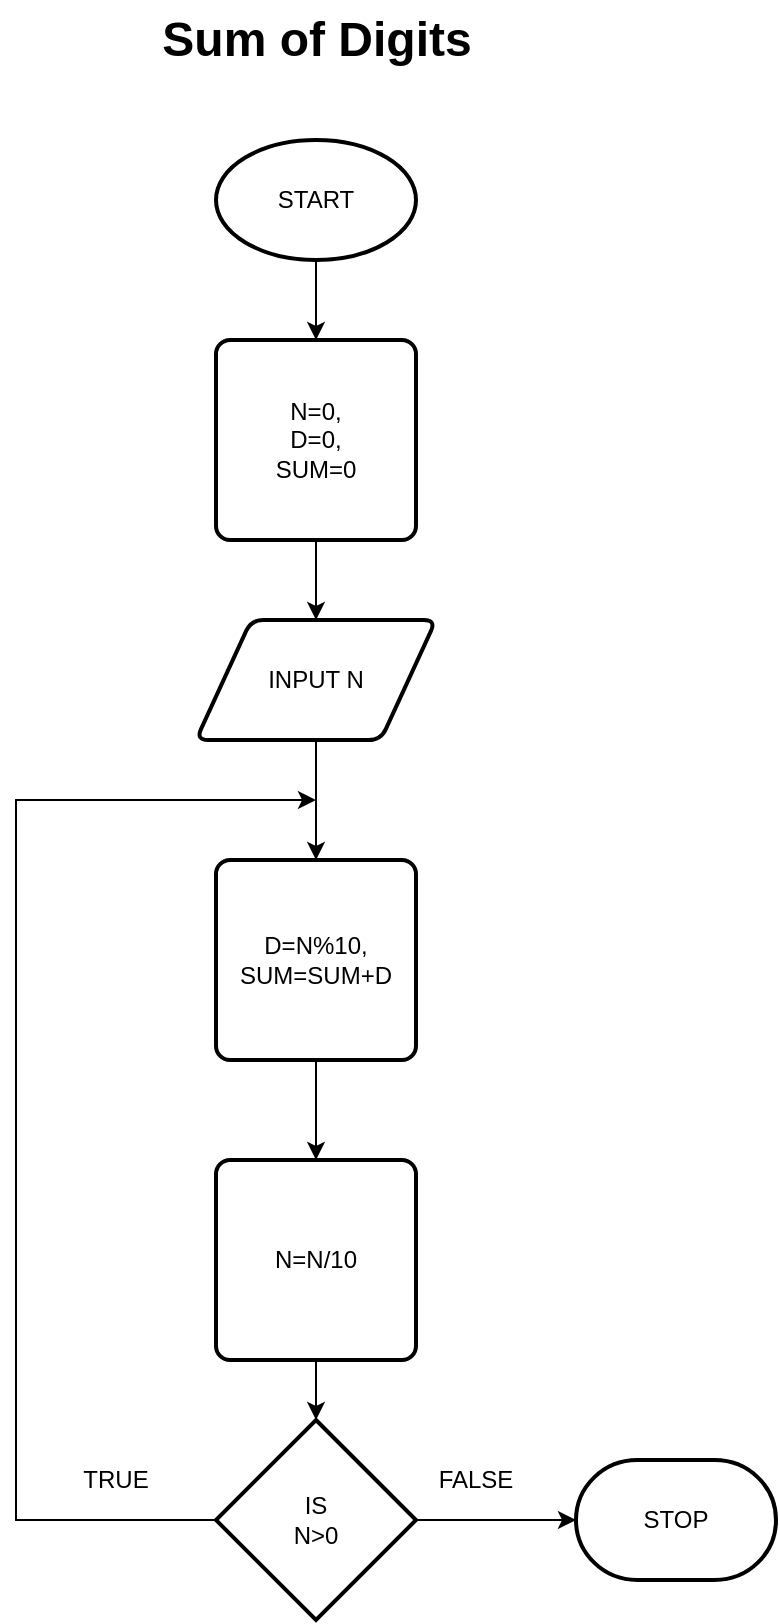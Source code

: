 <mxfile version="10.7.7" type="github"><diagram name="Page-1" id="74e2e168-ea6b-b213-b513-2b3c1d86103e"><mxGraphModel dx="1394" dy="757" grid="1" gridSize="10" guides="1" tooltips="1" connect="1" arrows="1" fold="1" page="1" pageScale="1" pageWidth="1100" pageHeight="850" background="#ffffff" math="0" shadow="0"><root><mxCell id="0"/><mxCell id="1" parent="0"/><mxCell id="g4zi2zKNV4ssIrIWmZro-18" style="edgeStyle=orthogonalEdgeStyle;rounded=0;orthogonalLoop=1;jettySize=auto;html=1;entryX=0.5;entryY=0;entryDx=0;entryDy=0;" edge="1" parent="1" source="g4zi2zKNV4ssIrIWmZro-12" target="g4zi2zKNV4ssIrIWmZro-17"><mxGeometry relative="1" as="geometry"/></mxCell><mxCell id="g4zi2zKNV4ssIrIWmZro-12" value="INPUT N" style="verticalLabelPosition=middle;verticalAlign=middle;html=1;strokeWidth=2;shape=parallelogram;perimeter=parallelogramPerimeter;whiteSpace=wrap;rounded=1;arcSize=12;size=0.23;shadow=0;fillColor=#FFFFFF;labelPosition=center;align=center;" vertex="1" parent="1"><mxGeometry x="490" y="310" width="120" height="60" as="geometry"/></mxCell><mxCell id="g4zi2zKNV4ssIrIWmZro-2" value="Sum of Digits" style="text;strokeColor=none;fillColor=none;html=1;fontSize=24;fontStyle=1;verticalAlign=middle;align=center;" vertex="1" parent="1"><mxGeometry x="500" width="100" height="40" as="geometry"/></mxCell><mxCell id="g4zi2zKNV4ssIrIWmZro-5" style="edgeStyle=orthogonalEdgeStyle;rounded=0;orthogonalLoop=1;jettySize=auto;html=1;entryX=0.5;entryY=0;entryDx=0;entryDy=0;" edge="1" parent="1" source="g4zi2zKNV4ssIrIWmZro-3" target="g4zi2zKNV4ssIrIWmZro-4"><mxGeometry relative="1" as="geometry"/></mxCell><mxCell id="g4zi2zKNV4ssIrIWmZro-3" value="START" style="strokeWidth=2;html=1;shape=mxgraph.flowchart.start_1;whiteSpace=wrap;" vertex="1" parent="1"><mxGeometry x="500" y="70" width="100" height="60" as="geometry"/></mxCell><mxCell id="g4zi2zKNV4ssIrIWmZro-16" style="edgeStyle=orthogonalEdgeStyle;rounded=0;orthogonalLoop=1;jettySize=auto;html=1;entryX=0.5;entryY=0;entryDx=0;entryDy=0;" edge="1" parent="1" source="g4zi2zKNV4ssIrIWmZro-4" target="g4zi2zKNV4ssIrIWmZro-12"><mxGeometry relative="1" as="geometry"/></mxCell><mxCell id="g4zi2zKNV4ssIrIWmZro-4" value="N=0,&lt;br&gt;D=0,&lt;br&gt;SUM=0&lt;br&gt;" style="rounded=1;whiteSpace=wrap;html=1;absoluteArcSize=1;arcSize=14;strokeWidth=2;" vertex="1" parent="1"><mxGeometry x="500" y="170" width="100" height="100" as="geometry"/></mxCell><mxCell id="g4zi2zKNV4ssIrIWmZro-22" style="edgeStyle=orthogonalEdgeStyle;rounded=0;orthogonalLoop=1;jettySize=auto;html=1;entryX=0.5;entryY=0;entryDx=0;entryDy=0;" edge="1" parent="1" source="g4zi2zKNV4ssIrIWmZro-17" target="g4zi2zKNV4ssIrIWmZro-19"><mxGeometry relative="1" as="geometry"/></mxCell><mxCell id="g4zi2zKNV4ssIrIWmZro-17" value="D=N%10,&lt;br&gt;SUM=SUM+D&lt;br&gt;" style="rounded=1;whiteSpace=wrap;html=1;absoluteArcSize=1;arcSize=14;strokeWidth=2;shadow=0;fillColor=#FFFFFF;" vertex="1" parent="1"><mxGeometry x="500" y="430" width="100" height="100" as="geometry"/></mxCell><mxCell id="g4zi2zKNV4ssIrIWmZro-27" style="edgeStyle=orthogonalEdgeStyle;rounded=0;orthogonalLoop=1;jettySize=auto;html=1;entryX=0.5;entryY=0;entryDx=0;entryDy=0;entryPerimeter=0;" edge="1" parent="1" source="g4zi2zKNV4ssIrIWmZro-19" target="g4zi2zKNV4ssIrIWmZro-23"><mxGeometry relative="1" as="geometry"/></mxCell><mxCell id="g4zi2zKNV4ssIrIWmZro-19" value="N=N/10" style="rounded=1;whiteSpace=wrap;html=1;absoluteArcSize=1;arcSize=14;strokeWidth=2;shadow=0;fillColor=#FFFFFF;" vertex="1" parent="1"><mxGeometry x="500" y="580" width="100" height="100" as="geometry"/></mxCell><mxCell id="g4zi2zKNV4ssIrIWmZro-25" style="edgeStyle=orthogonalEdgeStyle;rounded=0;orthogonalLoop=1;jettySize=auto;html=1;" edge="1" parent="1" source="g4zi2zKNV4ssIrIWmZro-23" target="g4zi2zKNV4ssIrIWmZro-24"><mxGeometry relative="1" as="geometry"/></mxCell><mxCell id="g4zi2zKNV4ssIrIWmZro-28" style="edgeStyle=elbowEdgeStyle;rounded=0;orthogonalLoop=1;jettySize=auto;html=1;" edge="1" parent="1" source="g4zi2zKNV4ssIrIWmZro-23"><mxGeometry relative="1" as="geometry"><mxPoint x="550" y="400" as="targetPoint"/><Array as="points"><mxPoint x="400" y="530"/></Array></mxGeometry></mxCell><mxCell id="g4zi2zKNV4ssIrIWmZro-23" value="IS&lt;br&gt;N&amp;gt;0&lt;br&gt;" style="strokeWidth=2;html=1;shape=mxgraph.flowchart.decision;whiteSpace=wrap;shadow=0;fillColor=#FFFFFF;" vertex="1" parent="1"><mxGeometry x="500" y="710" width="100" height="100" as="geometry"/></mxCell><mxCell id="g4zi2zKNV4ssIrIWmZro-24" value="STOP" style="strokeWidth=2;html=1;shape=mxgraph.flowchart.terminator;whiteSpace=wrap;shadow=0;fillColor=#FFFFFF;" vertex="1" parent="1"><mxGeometry x="680" y="730" width="100" height="60" as="geometry"/></mxCell><mxCell id="g4zi2zKNV4ssIrIWmZro-26" value="FALSE" style="text;html=1;strokeColor=none;fillColor=none;align=center;verticalAlign=middle;whiteSpace=wrap;rounded=0;shadow=0;" vertex="1" parent="1"><mxGeometry x="610" y="730" width="40" height="20" as="geometry"/></mxCell><mxCell id="g4zi2zKNV4ssIrIWmZro-30" value="TRUE" style="text;html=1;strokeColor=none;fillColor=none;align=center;verticalAlign=middle;whiteSpace=wrap;rounded=0;shadow=0;" vertex="1" parent="1"><mxGeometry x="430" y="730" width="40" height="20" as="geometry"/></mxCell></root></mxGraphModel></diagram></mxfile>